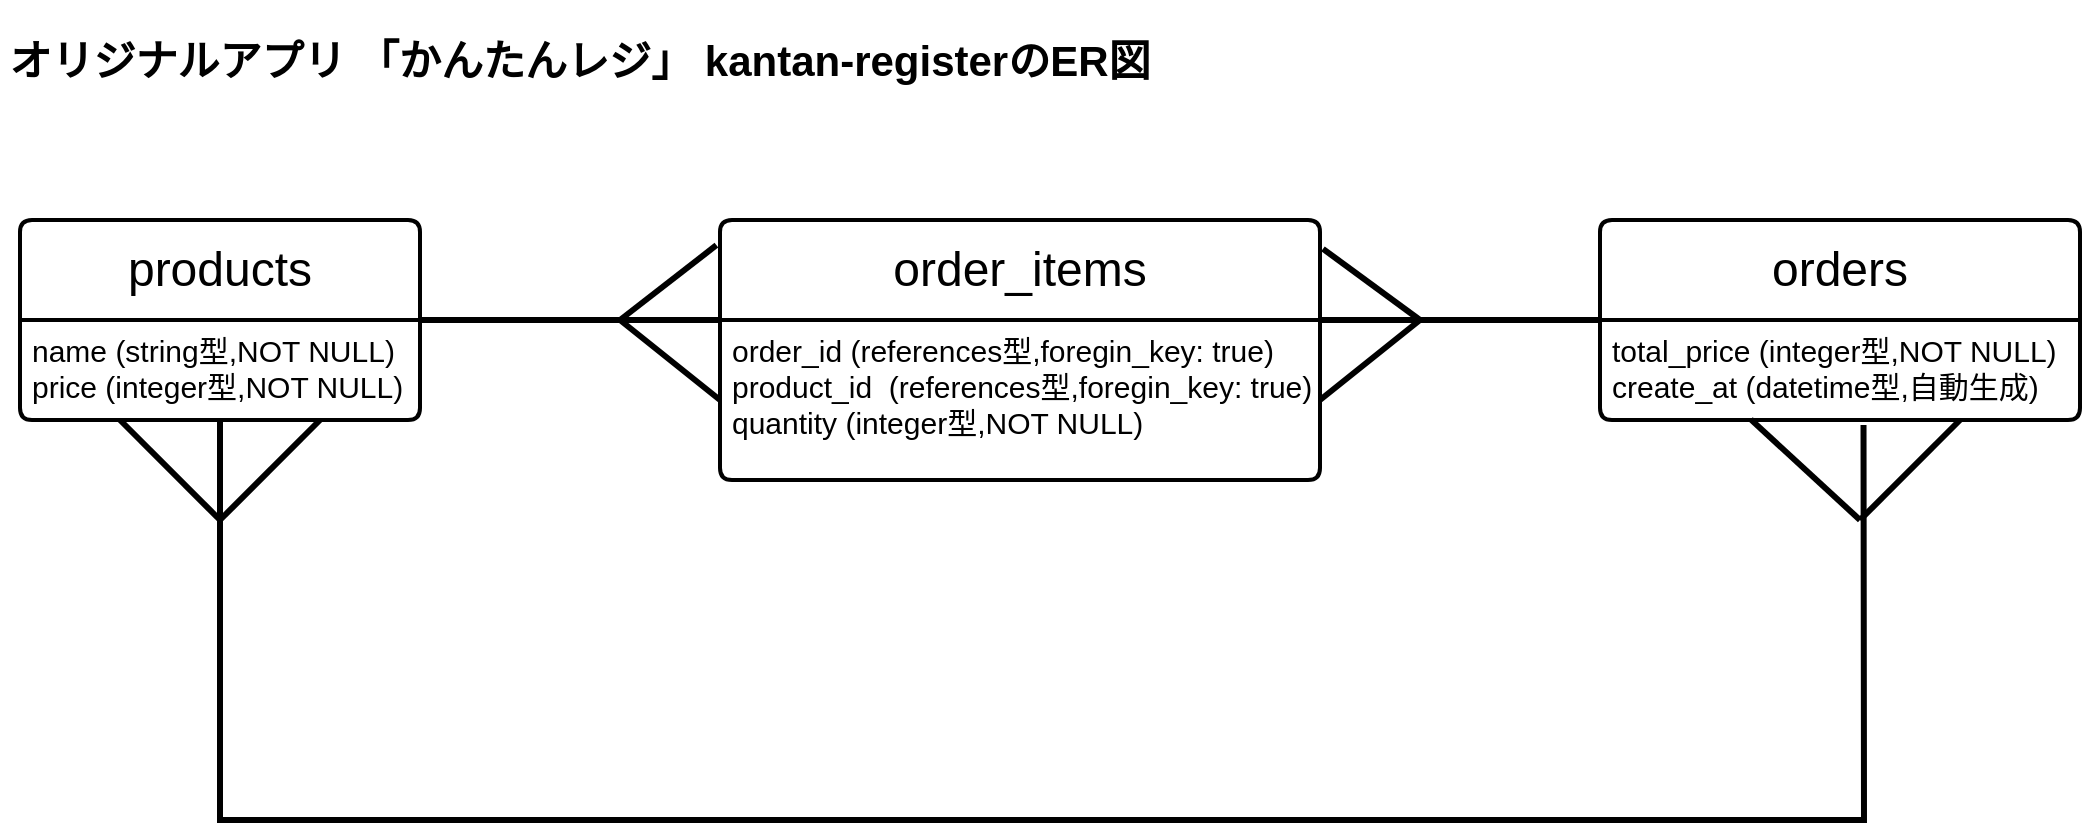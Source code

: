 <mxfile>
    <diagram id="f-jGgy0yTgpzPBi2VDyG" name="ページ1">
        <mxGraphModel dx="1123" dy="776" grid="1" gridSize="10" guides="1" tooltips="1" connect="1" arrows="1" fold="1" page="1" pageScale="1" pageWidth="1169" pageHeight="827" math="0" shadow="0">
            <root>
                <mxCell id="0"/>
                <mxCell id="1" parent="0"/>
                <mxCell id="2" value="products" style="swimlane;childLayout=stackLayout;horizontal=1;startSize=50;horizontalStack=0;rounded=1;fontSize=24;fontStyle=0;strokeWidth=2;resizeParent=0;resizeLast=1;shadow=0;dashed=0;align=center;arcSize=4;whiteSpace=wrap;html=1;" vertex="1" parent="1">
                    <mxGeometry x="50" y="170" width="200" height="100" as="geometry"/>
                </mxCell>
                <mxCell id="3" value="&lt;font style=&quot;font-size: 15px;&quot;&gt;name (string型,NOT NULL)&lt;/font&gt;&lt;div&gt;&lt;font style=&quot;font-size: 15px;&quot;&gt;price (integer型,NOT NULL)&lt;/font&gt;&lt;/div&gt;" style="align=left;strokeColor=none;fillColor=none;spacingLeft=4;fontSize=12;verticalAlign=top;resizable=0;rotatable=0;part=1;html=1;" vertex="1" parent="2">
                    <mxGeometry y="50" width="200" height="50" as="geometry"/>
                </mxCell>
                <mxCell id="4" value="&lt;b&gt;&lt;font style=&quot;font-size: 21px;&quot;&gt;オリジナルアプリ 「かんたんレジ」 kantan-registerのER図&lt;/font&gt;&lt;/b&gt;" style="rounded=0;whiteSpace=wrap;html=1;strokeColor=none;" vertex="1" parent="1">
                    <mxGeometry x="40" y="60" width="580" height="60" as="geometry"/>
                </mxCell>
                <mxCell id="5" value="orders" style="swimlane;childLayout=stackLayout;horizontal=1;startSize=50;horizontalStack=0;rounded=1;fontSize=24;fontStyle=0;strokeWidth=2;resizeParent=0;resizeLast=1;shadow=0;dashed=0;align=center;arcSize=4;whiteSpace=wrap;html=1;" vertex="1" parent="1">
                    <mxGeometry x="840" y="170" width="240" height="100" as="geometry"/>
                </mxCell>
                <mxCell id="6" value="&lt;font style=&quot;font-size: 15px;&quot;&gt;total_price (integer型,NOT NULL)&lt;/font&gt;&lt;div&gt;&lt;font style=&quot;font-size: 15px;&quot;&gt;create_at (datetime型,自動生成)&lt;/font&gt;&lt;/div&gt;" style="align=left;strokeColor=none;fillColor=none;spacingLeft=4;fontSize=12;verticalAlign=top;resizable=0;rotatable=0;part=1;html=1;" vertex="1" parent="5">
                    <mxGeometry y="50" width="240" height="50" as="geometry"/>
                </mxCell>
                <mxCell id="8" value="order_items" style="swimlane;childLayout=stackLayout;horizontal=1;startSize=50;horizontalStack=0;rounded=1;fontSize=24;fontStyle=0;strokeWidth=2;resizeParent=0;resizeLast=1;shadow=0;dashed=0;align=center;arcSize=4;whiteSpace=wrap;html=1;" vertex="1" parent="1">
                    <mxGeometry x="400" y="170" width="300" height="130" as="geometry"/>
                </mxCell>
                <mxCell id="9" value="&lt;font style=&quot;font-size: 15px;&quot;&gt;order_id (references型,foregin_key: true)&lt;/font&gt;&lt;div&gt;&lt;font style=&quot;font-size: 15px;&quot;&gt;product_id&amp;nbsp;&lt;span style=&quot;color: rgb(0, 0, 0); background-color: transparent;&quot;&gt;&amp;nbsp;&lt;/span&gt;&lt;span style=&quot;color: rgb(0, 0, 0); background-color: transparent;&quot;&gt;(references型,foregin_key: true)&lt;/span&gt;&lt;/font&gt;&lt;/div&gt;&lt;div&gt;&lt;span style=&quot;color: rgb(0, 0, 0); background-color: transparent;&quot;&gt;&lt;font style=&quot;font-size: 15px;&quot;&gt;quantity (integer型,NOT NULL)&lt;/font&gt;&lt;/span&gt;&lt;/div&gt;" style="align=left;strokeColor=none;fillColor=none;spacingLeft=4;fontSize=12;verticalAlign=top;resizable=0;rotatable=0;part=1;html=1;" vertex="1" parent="8">
                    <mxGeometry y="50" width="300" height="80" as="geometry"/>
                </mxCell>
                <mxCell id="31" value="" style="endArrow=none;html=1;rounded=0;exitX=0.5;exitY=1;exitDx=0;exitDy=0;entryX=0.549;entryY=1.051;entryDx=0;entryDy=0;entryPerimeter=0;strokeWidth=3;" edge="1" parent="1" source="3" target="6">
                    <mxGeometry relative="1" as="geometry">
                        <mxPoint x="150" y="420" as="sourcePoint"/>
                        <mxPoint x="950" y="420" as="targetPoint"/>
                        <Array as="points">
                            <mxPoint x="150" y="470"/>
                            <mxPoint x="550" y="470"/>
                            <mxPoint x="972" y="470"/>
                        </Array>
                    </mxGeometry>
                </mxCell>
                <mxCell id="33" value="" style="endArrow=none;html=1;rounded=0;entryX=0.75;entryY=1;entryDx=0;entryDy=0;strokeWidth=3;" edge="1" parent="1" target="3">
                    <mxGeometry relative="1" as="geometry">
                        <mxPoint x="150" y="320" as="sourcePoint"/>
                        <mxPoint x="520" y="360" as="targetPoint"/>
                    </mxGeometry>
                </mxCell>
                <mxCell id="34" value="" style="endArrow=none;html=1;rounded=0;entryX=0.75;entryY=1;entryDx=0;entryDy=0;strokeWidth=3;" edge="1" parent="1" target="6">
                    <mxGeometry relative="1" as="geometry">
                        <mxPoint x="970" y="320" as="sourcePoint"/>
                        <mxPoint x="210" y="280" as="targetPoint"/>
                    </mxGeometry>
                </mxCell>
                <mxCell id="35" value="" style="endArrow=none;html=1;rounded=0;entryX=0.314;entryY=0.994;entryDx=0;entryDy=0;strokeWidth=3;entryPerimeter=0;" edge="1" parent="1" target="6">
                    <mxGeometry relative="1" as="geometry">
                        <mxPoint x="970" y="320" as="sourcePoint"/>
                        <mxPoint x="1000" y="280" as="targetPoint"/>
                    </mxGeometry>
                </mxCell>
                <mxCell id="36" value="" style="endArrow=none;html=1;rounded=0;entryX=0.25;entryY=1;entryDx=0;entryDy=0;strokeWidth=3;" edge="1" parent="1" target="3">
                    <mxGeometry relative="1" as="geometry">
                        <mxPoint x="150" y="320" as="sourcePoint"/>
                        <mxPoint x="210" y="280" as="targetPoint"/>
                    </mxGeometry>
                </mxCell>
                <mxCell id="38" value="" style="endArrow=none;html=1;rounded=0;entryX=0;entryY=0;entryDx=0;entryDy=0;strokeWidth=3;exitX=1;exitY=0;exitDx=0;exitDy=0;" edge="1" parent="1" source="3" target="9">
                    <mxGeometry relative="1" as="geometry">
                        <mxPoint x="160" y="330" as="sourcePoint"/>
                        <mxPoint x="210" y="280" as="targetPoint"/>
                    </mxGeometry>
                </mxCell>
                <mxCell id="40" value="" style="endArrow=none;html=1;rounded=0;entryX=0;entryY=0.5;entryDx=0;entryDy=0;strokeWidth=3;" edge="1" parent="1" target="9">
                    <mxGeometry relative="1" as="geometry">
                        <mxPoint x="350" y="220" as="sourcePoint"/>
                        <mxPoint x="210" y="280" as="targetPoint"/>
                    </mxGeometry>
                </mxCell>
                <mxCell id="41" value="" style="endArrow=none;html=1;rounded=0;strokeWidth=3;exitX=-0.006;exitY=0.097;exitDx=0;exitDy=0;exitPerimeter=0;" edge="1" parent="1" source="8">
                    <mxGeometry relative="1" as="geometry">
                        <mxPoint x="380" y="230" as="sourcePoint"/>
                        <mxPoint x="350" y="220" as="targetPoint"/>
                    </mxGeometry>
                </mxCell>
                <mxCell id="42" value="" style="endArrow=none;html=1;rounded=0;entryX=0;entryY=0;entryDx=0;entryDy=0;strokeWidth=3;exitX=1;exitY=0;exitDx=0;exitDy=0;" edge="1" parent="1" source="9" target="6">
                    <mxGeometry relative="1" as="geometry">
                        <mxPoint x="260" y="230" as="sourcePoint"/>
                        <mxPoint x="430" y="230" as="targetPoint"/>
                    </mxGeometry>
                </mxCell>
                <mxCell id="43" value="" style="endArrow=none;html=1;rounded=0;strokeWidth=3;exitX=1.005;exitY=0.111;exitDx=0;exitDy=0;exitPerimeter=0;" edge="1" parent="1" source="8">
                    <mxGeometry relative="1" as="geometry">
                        <mxPoint x="429" y="190" as="sourcePoint"/>
                        <mxPoint x="750" y="220" as="targetPoint"/>
                    </mxGeometry>
                </mxCell>
                <mxCell id="44" value="" style="endArrow=none;html=1;rounded=0;strokeWidth=3;exitX=1;exitY=0.5;exitDx=0;exitDy=0;" edge="1" parent="1" source="9">
                    <mxGeometry relative="1" as="geometry">
                        <mxPoint x="681" y="191" as="sourcePoint"/>
                        <mxPoint x="750" y="220" as="targetPoint"/>
                    </mxGeometry>
                </mxCell>
            </root>
        </mxGraphModel>
    </diagram>
</mxfile>